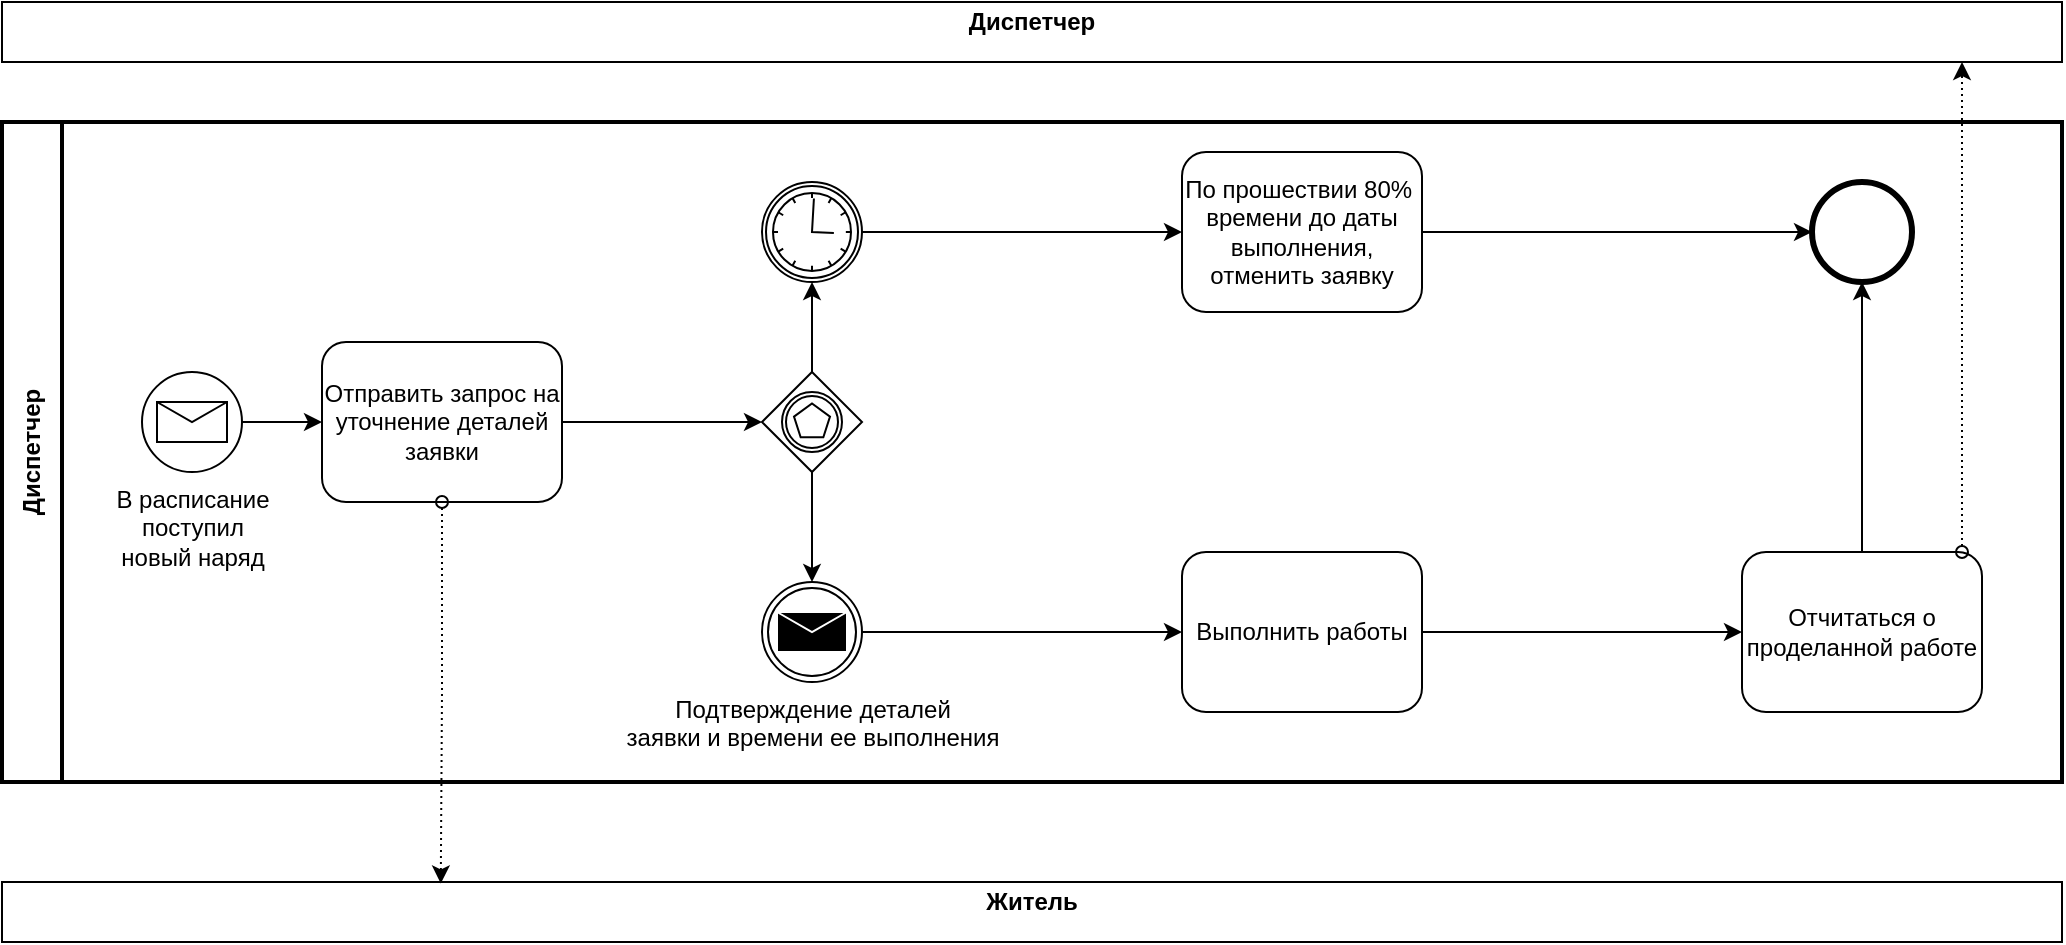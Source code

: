 <mxfile version="20.7.4" type="github">
  <diagram id="F7NBmKLYrEBZgCkSGy0T" name="Page-1">
    <mxGraphModel dx="1302" dy="715" grid="1" gridSize="10" guides="1" tooltips="1" connect="1" arrows="1" fold="1" page="1" pageScale="1" pageWidth="1920" pageHeight="1200" math="0" shadow="0">
      <root>
        <mxCell id="0" />
        <mxCell id="1" parent="0" />
        <mxCell id="qTWa73qRGzHYS_3mWi5Y-1" value="&lt;b&gt;Диспетчер&lt;/b&gt;" style="swimlane;html=1;startSize=30;fontStyle=0;collapsible=0;horizontal=0;swimlaneLine=1;swimlaneFillColor=#ffffff;strokeWidth=2;whiteSpace=wrap;" vertex="1" parent="1">
          <mxGeometry x="210" y="140" width="1030" height="330" as="geometry" />
        </mxCell>
        <mxCell id="qTWa73qRGzHYS_3mWi5Y-2" value="В расписание &lt;br&gt;поступил &lt;br&gt;новый наряд" style="points=[[0.145,0.145,0],[0.5,0,0],[0.855,0.145,0],[1,0.5,0],[0.855,0.855,0],[0.5,1,0],[0.145,0.855,0],[0,0.5,0]];shape=mxgraph.bpmn.event;html=1;verticalLabelPosition=bottom;labelBackgroundColor=#ffffff;verticalAlign=top;align=center;perimeter=ellipsePerimeter;outlineConnect=0;aspect=fixed;outline=standard;symbol=message;" vertex="1" parent="qTWa73qRGzHYS_3mWi5Y-1">
          <mxGeometry x="70" y="125" width="50" height="50" as="geometry" />
        </mxCell>
        <mxCell id="qTWa73qRGzHYS_3mWi5Y-4" value="Отправить запрос на уточнение деталей заявки" style="shape=ext;rounded=1;html=1;whiteSpace=wrap;" vertex="1" parent="qTWa73qRGzHYS_3mWi5Y-1">
          <mxGeometry x="160" y="110" width="120" height="80" as="geometry" />
        </mxCell>
        <mxCell id="qTWa73qRGzHYS_3mWi5Y-5" style="edgeStyle=orthogonalEdgeStyle;rounded=0;html=1;jettySize=auto;orthogonalLoop=1;entryX=0;entryY=0.5;entryDx=0;entryDy=0;entryPerimeter=0;" edge="1" parent="qTWa73qRGzHYS_3mWi5Y-1" source="qTWa73qRGzHYS_3mWi5Y-4" target="qTWa73qRGzHYS_3mWi5Y-8">
          <mxGeometry relative="1" as="geometry">
            <mxPoint x="320" y="150.0" as="targetPoint" />
          </mxGeometry>
        </mxCell>
        <mxCell id="qTWa73qRGzHYS_3mWi5Y-6" value="" style="edgeStyle=orthogonalEdgeStyle;rounded=0;orthogonalLoop=1;jettySize=auto;html=1;" edge="1" parent="qTWa73qRGzHYS_3mWi5Y-1" source="qTWa73qRGzHYS_3mWi5Y-2" target="qTWa73qRGzHYS_3mWi5Y-4">
          <mxGeometry relative="1" as="geometry" />
        </mxCell>
        <mxCell id="qTWa73qRGzHYS_3mWi5Y-7" style="edgeStyle=orthogonalEdgeStyle;rounded=0;orthogonalLoop=1;jettySize=auto;html=1;entryX=0.5;entryY=0;entryDx=0;entryDy=0;entryPerimeter=0;exitX=0.5;exitY=1;exitDx=0;exitDy=0;exitPerimeter=0;" edge="1" parent="qTWa73qRGzHYS_3mWi5Y-1" source="qTWa73qRGzHYS_3mWi5Y-8" target="qTWa73qRGzHYS_3mWi5Y-15">
          <mxGeometry relative="1" as="geometry">
            <mxPoint x="510" y="500" as="targetPoint" />
            <Array as="points" />
          </mxGeometry>
        </mxCell>
        <mxCell id="qTWa73qRGzHYS_3mWi5Y-46" style="edgeStyle=orthogonalEdgeStyle;rounded=0;orthogonalLoop=1;jettySize=auto;html=1;entryX=0.5;entryY=1;entryDx=0;entryDy=0;entryPerimeter=0;" edge="1" parent="qTWa73qRGzHYS_3mWi5Y-1" source="qTWa73qRGzHYS_3mWi5Y-8" target="qTWa73qRGzHYS_3mWi5Y-10">
          <mxGeometry relative="1" as="geometry" />
        </mxCell>
        <mxCell id="qTWa73qRGzHYS_3mWi5Y-8" value="" style="points=[[0.25,0.25,0],[0.5,0,0],[0.75,0.25,0],[1,0.5,0],[0.75,0.75,0],[0.5,1,0],[0.25,0.75,0],[0,0.5,0]];shape=mxgraph.bpmn.gateway2;html=1;verticalLabelPosition=bottom;labelBackgroundColor=#ffffff;verticalAlign=top;align=center;perimeter=rhombusPerimeter;outlineConnect=0;outline=catching;symbol=multiple;" vertex="1" parent="qTWa73qRGzHYS_3mWi5Y-1">
          <mxGeometry x="380" y="125" width="50" height="50" as="geometry" />
        </mxCell>
        <mxCell id="qTWa73qRGzHYS_3mWi5Y-9" style="edgeStyle=orthogonalEdgeStyle;rounded=0;orthogonalLoop=1;jettySize=auto;html=1;entryX=0;entryY=0.5;entryDx=0;entryDy=0;" edge="1" parent="qTWa73qRGzHYS_3mWi5Y-1" source="qTWa73qRGzHYS_3mWi5Y-10" target="qTWa73qRGzHYS_3mWi5Y-13">
          <mxGeometry relative="1" as="geometry" />
        </mxCell>
        <mxCell id="qTWa73qRGzHYS_3mWi5Y-10" value="" style="points=[[0.145,0.145,0],[0.5,0,0],[0.855,0.145,0],[1,0.5,0],[0.855,0.855,0],[0.5,1,0],[0.145,0.855,0],[0,0.5,0]];shape=mxgraph.bpmn.event;html=1;verticalLabelPosition=bottom;labelBackgroundColor=#ffffff;verticalAlign=top;align=center;perimeter=ellipsePerimeter;outlineConnect=0;aspect=fixed;outline=catching;symbol=timer;" vertex="1" parent="qTWa73qRGzHYS_3mWi5Y-1">
          <mxGeometry x="380" y="30" width="50" height="50" as="geometry" />
        </mxCell>
        <mxCell id="qTWa73qRGzHYS_3mWi5Y-12" style="edgeStyle=orthogonalEdgeStyle;rounded=0;orthogonalLoop=1;jettySize=auto;html=1;entryX=0;entryY=0.5;entryDx=0;entryDy=0;" edge="1" parent="qTWa73qRGzHYS_3mWi5Y-1" source="qTWa73qRGzHYS_3mWi5Y-13" target="qTWa73qRGzHYS_3mWi5Y-30">
          <mxGeometry relative="1" as="geometry" />
        </mxCell>
        <mxCell id="qTWa73qRGzHYS_3mWi5Y-13" value="По прошествии 80%&amp;nbsp; времени до даты выполнения, отменить заявку" style="shape=ext;rounded=1;html=1;whiteSpace=wrap;" vertex="1" parent="qTWa73qRGzHYS_3mWi5Y-1">
          <mxGeometry x="590" y="15" width="120" height="80" as="geometry" />
        </mxCell>
        <mxCell id="qTWa73qRGzHYS_3mWi5Y-14" style="edgeStyle=orthogonalEdgeStyle;rounded=0;orthogonalLoop=1;jettySize=auto;html=1;entryX=0;entryY=0.5;entryDx=0;entryDy=0;" edge="1" parent="qTWa73qRGzHYS_3mWi5Y-1" source="qTWa73qRGzHYS_3mWi5Y-15" target="qTWa73qRGzHYS_3mWi5Y-17">
          <mxGeometry relative="1" as="geometry" />
        </mxCell>
        <mxCell id="qTWa73qRGzHYS_3mWi5Y-15" value="Подтверждение деталей&lt;br&gt;заявки и времени ее выполнения" style="points=[[0.145,0.145,0],[0.5,0,0],[0.855,0.145,0],[1,0.5,0],[0.855,0.855,0],[0.5,1,0],[0.145,0.855,0],[0,0.5,0]];shape=mxgraph.bpmn.event;html=1;verticalLabelPosition=bottom;labelBackgroundColor=#ffffff;verticalAlign=top;align=center;perimeter=ellipsePerimeter;outlineConnect=0;aspect=fixed;outline=throwing;symbol=message;" vertex="1" parent="qTWa73qRGzHYS_3mWi5Y-1">
          <mxGeometry x="380" y="230" width="50" height="50" as="geometry" />
        </mxCell>
        <mxCell id="qTWa73qRGzHYS_3mWi5Y-16" style="edgeStyle=orthogonalEdgeStyle;rounded=0;orthogonalLoop=1;jettySize=auto;html=1;entryX=0;entryY=0.5;entryDx=0;entryDy=0;" edge="1" parent="qTWa73qRGzHYS_3mWi5Y-1" source="qTWa73qRGzHYS_3mWi5Y-17" target="qTWa73qRGzHYS_3mWi5Y-21">
          <mxGeometry relative="1" as="geometry">
            <mxPoint x="810" y="525" as="targetPoint" />
          </mxGeometry>
        </mxCell>
        <mxCell id="qTWa73qRGzHYS_3mWi5Y-17" value="Выполнить работы" style="shape=ext;rounded=1;html=1;whiteSpace=wrap;" vertex="1" parent="qTWa73qRGzHYS_3mWi5Y-1">
          <mxGeometry x="590" y="215" width="120" height="80" as="geometry" />
        </mxCell>
        <mxCell id="qTWa73qRGzHYS_3mWi5Y-47" style="edgeStyle=orthogonalEdgeStyle;rounded=0;orthogonalLoop=1;jettySize=auto;html=1;entryX=0.5;entryY=1;entryDx=0;entryDy=0;" edge="1" parent="qTWa73qRGzHYS_3mWi5Y-1" source="qTWa73qRGzHYS_3mWi5Y-21" target="qTWa73qRGzHYS_3mWi5Y-30">
          <mxGeometry relative="1" as="geometry" />
        </mxCell>
        <mxCell id="qTWa73qRGzHYS_3mWi5Y-21" value="Отчитаться о проделанной работе" style="shape=ext;rounded=1;html=1;whiteSpace=wrap;" vertex="1" parent="qTWa73qRGzHYS_3mWi5Y-1">
          <mxGeometry x="870" y="215" width="120" height="80" as="geometry" />
        </mxCell>
        <mxCell id="qTWa73qRGzHYS_3mWi5Y-30" value="" style="shape=mxgraph.bpmn.shape;html=1;verticalLabelPosition=bottom;labelBackgroundColor=#ffffff;verticalAlign=top;perimeter=ellipsePerimeter;outline=end;symbol=general;" vertex="1" parent="qTWa73qRGzHYS_3mWi5Y-1">
          <mxGeometry x="905" y="30.0" width="50" height="50" as="geometry" />
        </mxCell>
        <mxCell id="qTWa73qRGzHYS_3mWi5Y-39" value="&lt;b&gt;Диспетчер&lt;/b&gt;" style="swimlane;html=1;startSize=20;fontStyle=0;collapsible=0;horizontal=1;swimlaneLine=0;fillColor=none;whiteSpace=wrap;verticalAlign=middle;" vertex="1" parent="1">
          <mxGeometry x="210" y="80" width="1030" height="30" as="geometry" />
        </mxCell>
        <mxCell id="qTWa73qRGzHYS_3mWi5Y-42" value="&lt;b&gt;Житель&lt;/b&gt;" style="swimlane;html=1;startSize=20;fontStyle=0;collapsible=0;horizontal=1;swimlaneLine=0;fillColor=none;whiteSpace=wrap;verticalAlign=middle;" vertex="1" parent="1">
          <mxGeometry x="210" y="520" width="1030" height="30" as="geometry" />
        </mxCell>
        <mxCell id="qTWa73qRGzHYS_3mWi5Y-44" style="edgeStyle=orthogonalEdgeStyle;rounded=0;orthogonalLoop=1;jettySize=auto;html=1;entryX=0.213;entryY=0.024;entryDx=0;entryDy=0;entryPerimeter=0;startArrow=oval;startFill=0;dashed=1;dashPattern=1 2;exitX=0.5;exitY=1;exitDx=0;exitDy=0;" edge="1" parent="1" source="qTWa73qRGzHYS_3mWi5Y-4" target="qTWa73qRGzHYS_3mWi5Y-42">
          <mxGeometry relative="1" as="geometry">
            <mxPoint x="430" y="360" as="sourcePoint" />
            <mxPoint x="430" y="505" as="targetPoint" />
            <Array as="points" />
          </mxGeometry>
        </mxCell>
        <mxCell id="qTWa73qRGzHYS_3mWi5Y-48" style="edgeStyle=orthogonalEdgeStyle;rounded=0;orthogonalLoop=1;jettySize=auto;html=1;dashed=1;dashPattern=1 2;startArrow=oval;startFill=0;" edge="1" parent="1" source="qTWa73qRGzHYS_3mWi5Y-21">
          <mxGeometry relative="1" as="geometry">
            <mxPoint x="1190" y="110" as="targetPoint" />
            <Array as="points">
              <mxPoint x="1190" y="270" />
              <mxPoint x="1190" y="270" />
            </Array>
          </mxGeometry>
        </mxCell>
      </root>
    </mxGraphModel>
  </diagram>
</mxfile>
